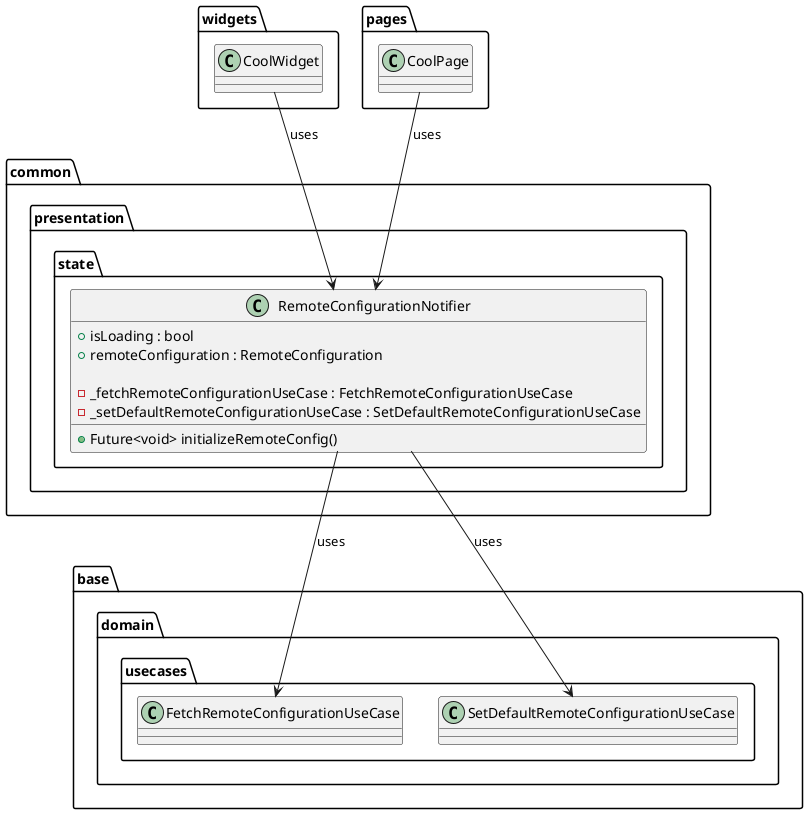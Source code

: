 @startuml remote_config_presentation_layer_class_diagram

package base.domain.usecases {
    class FetchRemoteConfigurationUseCase {}
    class SetDefaultRemoteConfigurationUseCase {}
}

package common.presentation.state {
    class RemoteConfigurationNotifier {
        + isLoading : bool
        + remoteConfiguration : RemoteConfiguration

        - _fetchRemoteConfigurationUseCase : FetchRemoteConfigurationUseCase
        - _setDefaultRemoteConfigurationUseCase : SetDefaultRemoteConfigurationUseCase

        + Future<void> initializeRemoteConfig()   
    }
}

package widgets {
    class CoolWidget {}
}

package pages {
    class CoolPage {}
}

CoolWidget --> RemoteConfigurationNotifier : uses

CoolPage --> RemoteConfigurationNotifier : uses

RemoteConfigurationNotifier --> FetchRemoteConfigurationUseCase : uses
RemoteConfigurationNotifier --> SetDefaultRemoteConfigurationUseCase : uses

@enduml
